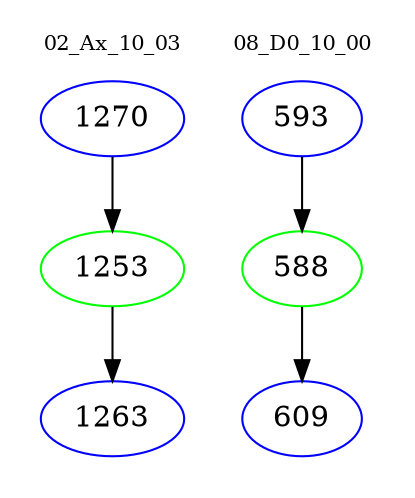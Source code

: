 digraph{
subgraph cluster_0 {
color = white
label = "02_Ax_10_03";
fontsize=10;
T0_1270 [label="1270", color="blue"]
T0_1270 -> T0_1253 [color="black"]
T0_1253 [label="1253", color="green"]
T0_1253 -> T0_1263 [color="black"]
T0_1263 [label="1263", color="blue"]
}
subgraph cluster_1 {
color = white
label = "08_D0_10_00";
fontsize=10;
T1_593 [label="593", color="blue"]
T1_593 -> T1_588 [color="black"]
T1_588 [label="588", color="green"]
T1_588 -> T1_609 [color="black"]
T1_609 [label="609", color="blue"]
}
}
